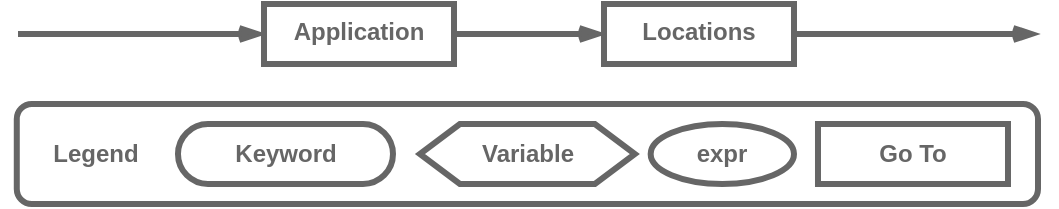 <mxfile version="22.1.16" type="device">
  <diagram name="Page-1" id="lv2RBA-2qfxnkMvO_x3A">
    <mxGraphModel dx="584" dy="907" grid="1" gridSize="10" guides="1" tooltips="1" connect="1" arrows="1" fold="1" page="1" pageScale="1" pageWidth="850" pageHeight="1100" math="0" shadow="0">
      <root>
        <mxCell id="0" />
        <mxCell id="1" parent="0" />
        <mxCell id="MEt0MIwIxQcFvyBTdbw6-33" value="" style="group" parent="1" vertex="1" connectable="0">
          <mxGeometry x="1002.39" y="240" width="510.61" height="100" as="geometry" />
        </mxCell>
        <mxCell id="MEt0MIwIxQcFvyBTdbw6-30" style="edgeStyle=orthogonalEdgeStyle;shape=connector;curved=0;rounded=0;orthogonalLoop=1;jettySize=auto;html=1;exitX=0;exitY=0.5;exitDx=0;exitDy=0;labelBackgroundColor=default;strokeColor=#666666;strokeWidth=3;align=center;verticalAlign=middle;fontFamily=Helvetica;fontSize=11;fontColor=default;endArrow=none;endFill=0;startArrow=openThin;startFill=0;" parent="MEt0MIwIxQcFvyBTdbw6-33" source="c65OvQi4uEtFYJh8bwgA-61" edge="1">
          <mxGeometry relative="1" as="geometry">
            <mxPoint x="0.61" y="15" as="targetPoint" />
          </mxGeometry>
        </mxCell>
        <mxCell id="c65OvQi4uEtFYJh8bwgA-61" value="&lt;b style=&quot;border-color: var(--border-color);&quot;&gt;&lt;font style=&quot;border-color: var(--border-color);&quot; color=&quot;#666666&quot;&gt;Application&lt;/font&gt;&lt;/b&gt;" style="rounded=1;whiteSpace=wrap;html=1;strokeColor=#666666;fontFamily=Helvetica;fontSize=12;fontColor=#333333;fillColor=#ffffff;arcSize=0;fontStyle=0;shadow=0;labelBackgroundColor=none;align=center;verticalAlign=top;strokeWidth=3;" parent="MEt0MIwIxQcFvyBTdbw6-33" vertex="1">
          <mxGeometry x="123.61" width="95" height="30" as="geometry" />
        </mxCell>
        <mxCell id="MEt0MIwIxQcFvyBTdbw6-32" style="edgeStyle=orthogonalEdgeStyle;shape=connector;curved=0;rounded=0;orthogonalLoop=1;jettySize=auto;html=1;exitX=1;exitY=0.5;exitDx=0;exitDy=0;labelBackgroundColor=default;strokeColor=#666666;strokeWidth=3;align=center;verticalAlign=middle;fontFamily=Helvetica;fontSize=11;fontColor=default;endArrow=openThin;endFill=0;" parent="MEt0MIwIxQcFvyBTdbw6-33" source="c65OvQi4uEtFYJh8bwgA-62" edge="1">
          <mxGeometry relative="1" as="geometry">
            <mxPoint x="510.61" y="15" as="targetPoint" />
          </mxGeometry>
        </mxCell>
        <mxCell id="c65OvQi4uEtFYJh8bwgA-62" value="&lt;b style=&quot;border-color: var(--border-color); color: rgb(51, 51, 51);&quot;&gt;&lt;font style=&quot;border-color: var(--border-color);&quot; color=&quot;#666666&quot;&gt;Locations&lt;/font&gt;&lt;/b&gt;" style="rounded=1;whiteSpace=wrap;html=1;strokeColor=#666666;fontFamily=Helvetica;fontSize=12;fontColor=#333333;fillColor=#ffffff;arcSize=0;fontStyle=0;shadow=0;labelBackgroundColor=none;verticalAlign=top;strokeWidth=3;" parent="MEt0MIwIxQcFvyBTdbw6-33" vertex="1">
          <mxGeometry x="293.61" width="95" height="30" as="geometry" />
        </mxCell>
        <mxCell id="MEt0MIwIxQcFvyBTdbw6-31" style="edgeStyle=orthogonalEdgeStyle;shape=connector;curved=0;rounded=0;orthogonalLoop=1;jettySize=auto;html=1;exitX=1;exitY=0.5;exitDx=0;exitDy=0;labelBackgroundColor=default;strokeColor=#666666;strokeWidth=3;align=center;verticalAlign=middle;fontFamily=Helvetica;fontSize=11;fontColor=default;endArrow=openThin;endFill=0;" parent="MEt0MIwIxQcFvyBTdbw6-33" source="c65OvQi4uEtFYJh8bwgA-61" target="c65OvQi4uEtFYJh8bwgA-62" edge="1">
          <mxGeometry relative="1" as="geometry" />
        </mxCell>
        <mxCell id="EwrT_p0m1SvkqEXyKUbj-6" value="&lt;b style=&quot;border-color: var(--border-color); color: rgb(51, 51, 51); font-family: Helvetica; text-align: center;&quot;&gt;&lt;font style=&quot;border-color: var(--border-color);&quot; color=&quot;#666666&quot;&gt;&amp;nbsp; &amp;nbsp; &amp;nbsp;Legend&lt;/font&gt;&lt;/b&gt;" style="text;html=1;align=left;verticalAlign=middle;whiteSpace=wrap;rounded=1;fontFamily=Courier New;perimeterSpacing=6;shadow=0;fillColor=#ffffff;fontColor=#143642;strokeColor=#666666;labelBackgroundColor=none;container=0;strokeWidth=3;" parent="MEt0MIwIxQcFvyBTdbw6-33" vertex="1">
          <mxGeometry y="50" width="510.61" height="50" as="geometry" />
        </mxCell>
        <mxCell id="EwrT_p0m1SvkqEXyKUbj-25" value="&lt;b style=&quot;border-color: var(--border-color); color: rgb(51, 51, 51);&quot;&gt;&lt;font style=&quot;border-color: var(--border-color);&quot; color=&quot;#666666&quot;&gt;expr&lt;/font&gt;&lt;/b&gt;" style="ellipse;whiteSpace=wrap;html=1;rounded=1;labelBackgroundColor=none;strokeColor=#666666;fontFamily=Helvetica;fontSize=12;fontColor=default;fillColor=default;container=0;strokeWidth=3;" parent="MEt0MIwIxQcFvyBTdbw6-33" vertex="1">
          <mxGeometry x="316.94" y="60" width="71.667" height="30" as="geometry" />
        </mxCell>
        <mxCell id="EwrT_p0m1SvkqEXyKUbj-26" value="&lt;font color=&quot;#666666&quot;&gt;&lt;b&gt;Variable&lt;/b&gt;&lt;/font&gt;" style="shape=hexagon;perimeter=hexagonPerimeter2;whiteSpace=wrap;html=1;fixedSize=1;strokeColor=#666666;fontColor=#143642;fillColor=default;container=0;strokeWidth=3;" parent="MEt0MIwIxQcFvyBTdbw6-33" vertex="1">
          <mxGeometry x="201.55" y="60" width="107.5" height="30" as="geometry" />
        </mxCell>
        <mxCell id="EwrT_p0m1SvkqEXyKUbj-27" value="&lt;p&gt;&lt;b style=&quot;border-color: var(--border-color); color: rgb(51, 51, 51);&quot;&gt;&lt;font style=&quot;border-color: var(--border-color);&quot; color=&quot;#666666&quot;&gt;Keyword&lt;/font&gt;&lt;/b&gt;&lt;br&gt;&lt;/p&gt;" style="rounded=1;whiteSpace=wrap;html=1;arcSize=50;fontStyle=0;fillColor=#ffffff;strokeColor=#666666;labelBackgroundColor=none;fontColor=#143642;container=0;strokeWidth=3;" parent="MEt0MIwIxQcFvyBTdbw6-33" vertex="1">
          <mxGeometry x="80.606" y="60" width="107.5" height="30" as="geometry" />
        </mxCell>
        <mxCell id="c65OvQi4uEtFYJh8bwgA-65" value="&lt;b style=&quot;border-color: var(--border-color); color: rgb(51, 51, 51);&quot;&gt;&lt;font style=&quot;border-color: var(--border-color);&quot; color=&quot;#666666&quot;&gt;Go To&lt;/font&gt;&lt;/b&gt;" style="rounded=1;whiteSpace=wrap;html=1;strokeColor=#666666;fontFamily=Helvetica;fontSize=12;fontColor=#143642;fillColor=#FFFFFF;arcSize=0;fontStyle=0;shadow=0;labelBackgroundColor=none;container=0;strokeWidth=3;" parent="MEt0MIwIxQcFvyBTdbw6-33" vertex="1">
          <mxGeometry x="400.605" y="60" width="95" height="30" as="geometry" />
        </mxCell>
      </root>
    </mxGraphModel>
  </diagram>
</mxfile>
